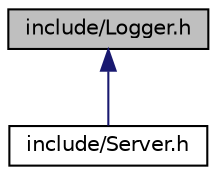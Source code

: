 digraph "include/Logger.h"
{
 // LATEX_PDF_SIZE
  edge [fontname="Helvetica",fontsize="10",labelfontname="Helvetica",labelfontsize="10"];
  node [fontname="Helvetica",fontsize="10",shape=record];
  Node1 [label="include/Logger.h",height=0.2,width=0.4,color="black", fillcolor="grey75", style="filled", fontcolor="black",tooltip="Заголовочный файл для модуля Logger."];
  Node1 -> Node2 [dir="back",color="midnightblue",fontsize="10",style="solid"];
  Node2 [label="include/Server.h",height=0.2,width=0.4,color="black", fillcolor="white", style="filled",URL="$Server_8h.html",tooltip="Заголовочный файл для модуля Server."];
}
